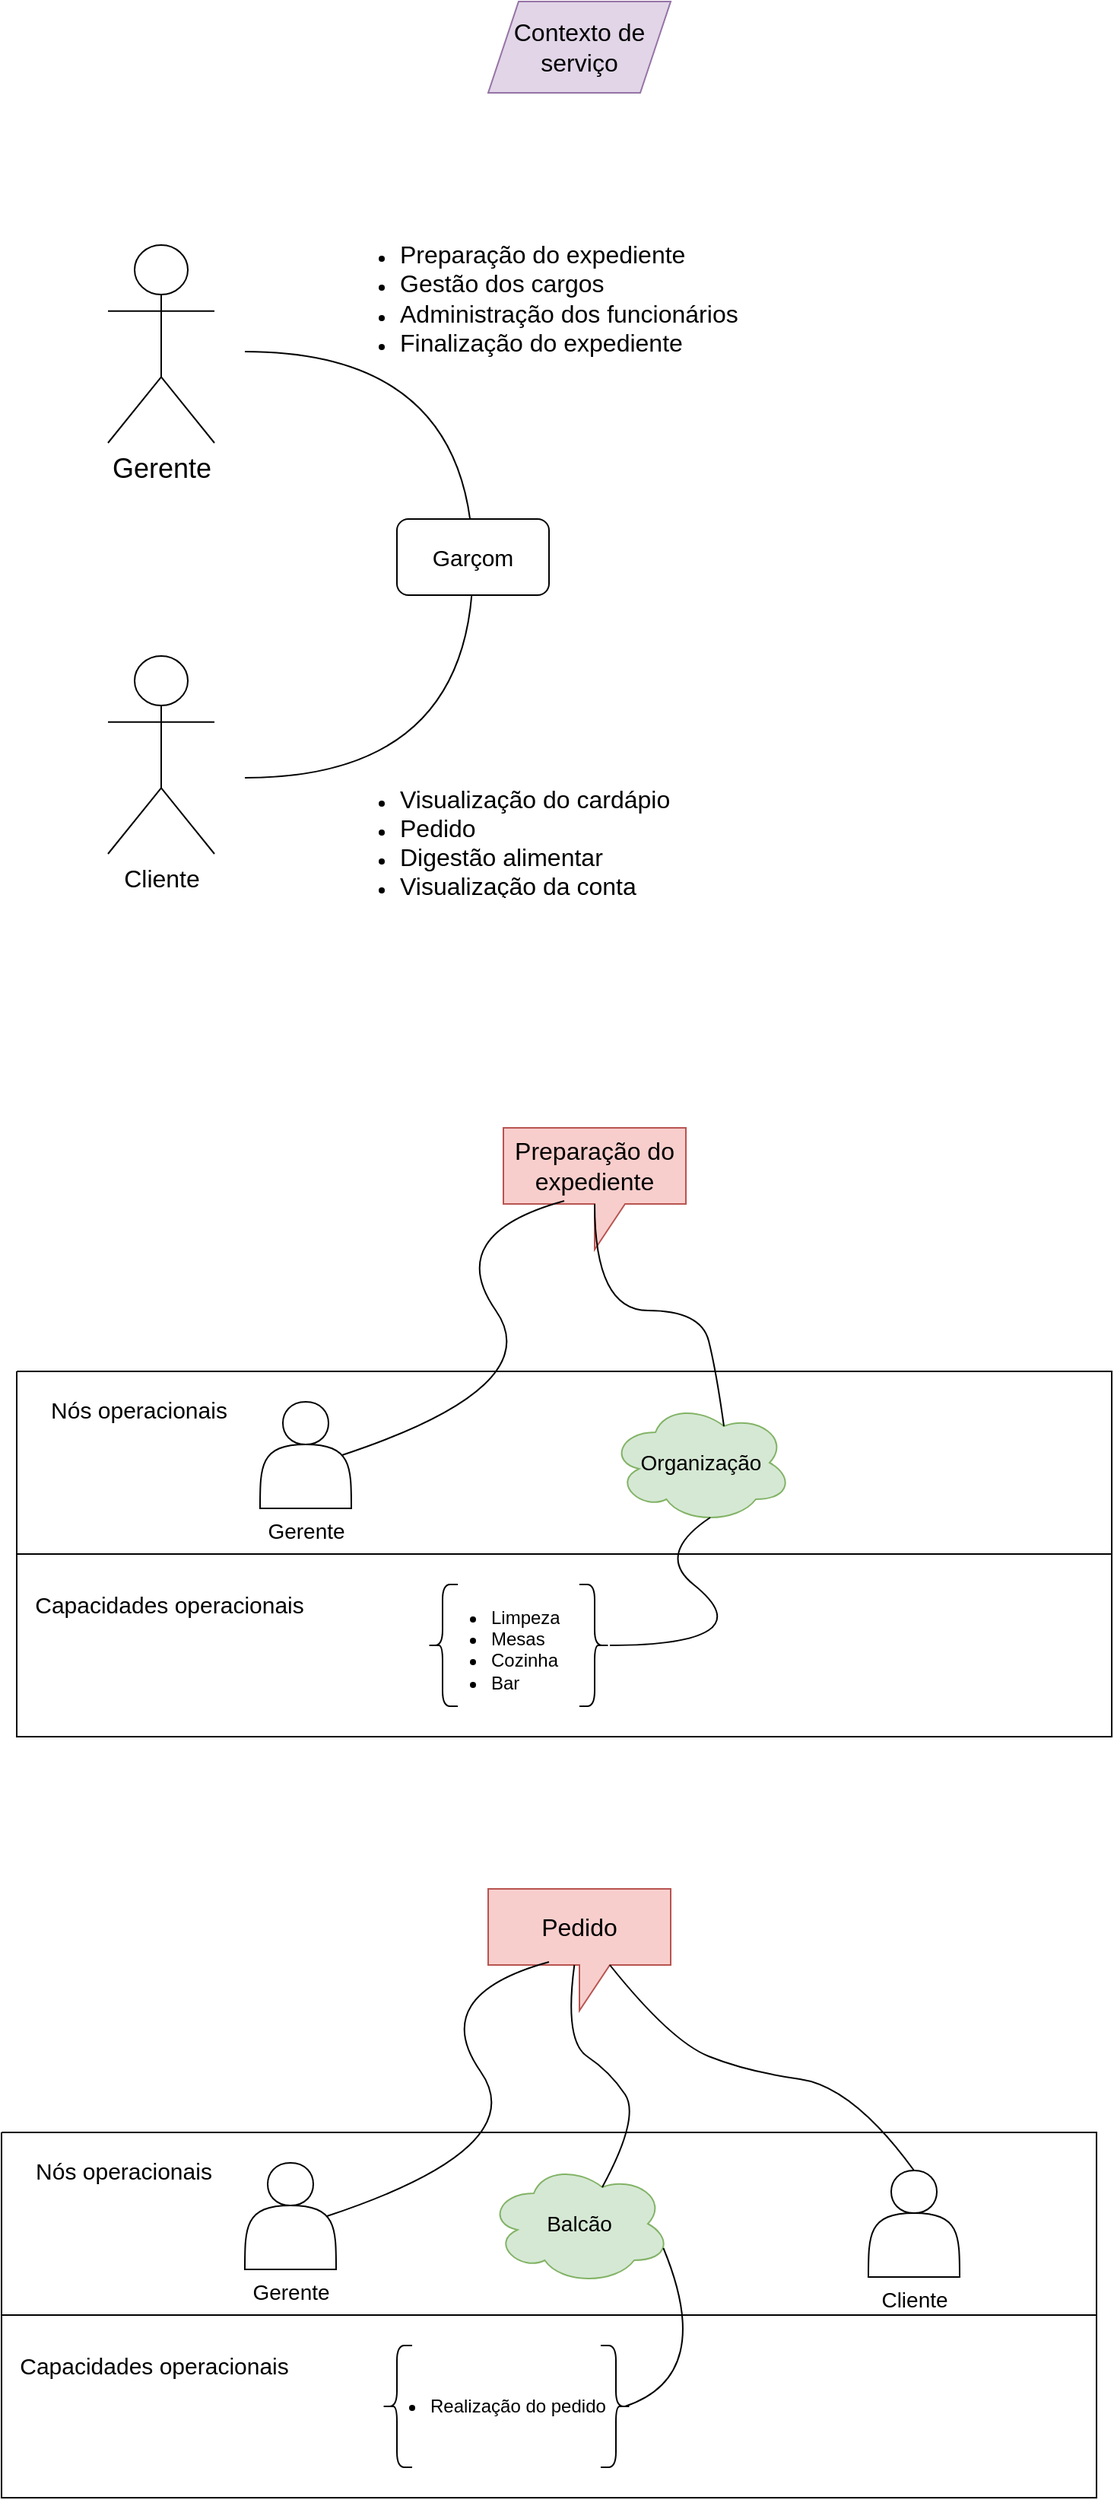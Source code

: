 <mxfile version="23.1.3" type="google">
  <diagram name="Página-1" id="LTymvKRm6ztHiEaBW-6c">
    <mxGraphModel grid="1" page="1" gridSize="10" guides="1" tooltips="1" connect="1" arrows="1" fold="1" pageScale="1" pageWidth="827" pageHeight="1169" math="0" shadow="0">
      <root>
        <mxCell id="0" />
        <mxCell id="1" parent="0" />
        <mxCell id="fGZc0s-ynGFYnu2osbu8-8" value="&lt;font style=&quot;font-size: 18px;&quot;&gt;Gerente&lt;br&gt;&lt;/font&gt;" style="shape=umlActor;verticalLabelPosition=bottom;verticalAlign=top;html=1;" vertex="1" parent="1">
          <mxGeometry x="70" y="220" width="70" height="130" as="geometry" />
        </mxCell>
        <mxCell id="fGZc0s-ynGFYnu2osbu8-10" value="&lt;font size=&quot;3&quot;&gt;Cliente&lt;br&gt;&lt;br&gt;&lt;/font&gt;" style="shape=umlActor;verticalLabelPosition=bottom;verticalAlign=top;html=1;" vertex="1" parent="1">
          <mxGeometry x="70" y="490" width="70" height="130" as="geometry" />
        </mxCell>
        <mxCell id="fGZc0s-ynGFYnu2osbu8-18" value="" style="shape=requiredInterface;html=1;verticalLabelPosition=bottom;sketch=0;" vertex="1" parent="1">
          <mxGeometry x="160" y="290" width="150" height="280" as="geometry" />
        </mxCell>
        <mxCell id="fGZc0s-ynGFYnu2osbu8-19" value="&lt;font style=&quot;font-size: 15px;&quot;&gt;Garçom&lt;/font&gt;" style="rounded=1;whiteSpace=wrap;html=1;" vertex="1" parent="1">
          <mxGeometry x="260" y="400" width="100" height="50" as="geometry" />
        </mxCell>
        <mxCell id="fGZc0s-ynGFYnu2osbu8-20" value="&lt;ul&gt;&lt;li&gt;&lt;font size=&quot;3&quot;&gt;Preparação do expediente&amp;nbsp;&lt;/font&gt;&lt;/li&gt;&lt;li&gt;&lt;font size=&quot;3&quot;&gt;Gestão dos cargos&lt;/font&gt;&lt;/li&gt;&lt;li&gt;&lt;font size=&quot;3&quot;&gt;Administração dos funcionários&lt;/font&gt;&lt;/li&gt;&lt;li&gt;&lt;font size=&quot;3&quot;&gt;Finalização do expediente&lt;/font&gt;&lt;/li&gt;&lt;/ul&gt;" style="text;strokeColor=none;fillColor=none;html=1;whiteSpace=wrap;verticalAlign=middle;overflow=hidden;" vertex="1" parent="1">
          <mxGeometry x="220" y="200" width="280" height="110" as="geometry" />
        </mxCell>
        <mxCell id="fGZc0s-ynGFYnu2osbu8-24" value="&lt;ul&gt;&lt;li&gt;&lt;font size=&quot;3&quot;&gt;Visualização do cardápio&lt;/font&gt;&lt;/li&gt;&lt;li&gt;&lt;font size=&quot;3&quot;&gt;Pedido&lt;/font&gt;&lt;/li&gt;&lt;li&gt;&lt;font size=&quot;3&quot;&gt;Digestão alimentar&lt;/font&gt;&lt;/li&gt;&lt;li&gt;&lt;font size=&quot;3&quot;&gt;Visualização da conta&lt;/font&gt;&lt;/li&gt;&lt;/ul&gt;" style="text;strokeColor=none;fillColor=none;html=1;whiteSpace=wrap;verticalAlign=middle;overflow=hidden;" vertex="1" parent="1">
          <mxGeometry x="220" y="560" width="280" height="90" as="geometry" />
        </mxCell>
        <mxCell id="fGZc0s-ynGFYnu2osbu8-27" value="&lt;font size=&quot;3&quot;&gt;Preparação do expediente&lt;/font&gt;" style="shape=callout;whiteSpace=wrap;html=1;perimeter=calloutPerimeter;fillColor=#f8cecc;strokeColor=#b85450;" vertex="1" parent="1">
          <mxGeometry x="330" y="800" width="120" height="80" as="geometry" />
        </mxCell>
        <mxCell id="fGZc0s-ynGFYnu2osbu8-28" value="&lt;font size=&quot;3&quot;&gt;Contexto de serviço&lt;/font&gt;" style="shape=parallelogram;perimeter=parallelogramPerimeter;whiteSpace=wrap;html=1;fixedSize=1;fillColor=#e1d5e7;strokeColor=#9673a6;" vertex="1" parent="1">
          <mxGeometry x="320" y="60" width="120" height="60" as="geometry" />
        </mxCell>
        <mxCell id="fGZc0s-ynGFYnu2osbu8-29" value="" style="swimlane;childLayout=stackLayout;resizeParent=1;resizeParentMax=0;horizontal=1;startSize=0;horizontalStack=0;html=1;" vertex="1" parent="1">
          <mxGeometry x="10" y="960" width="720" height="240" as="geometry">
            <mxRectangle x="50" y="890" width="50" height="40" as="alternateBounds" />
          </mxGeometry>
        </mxCell>
        <mxCell id="fGZc0s-ynGFYnu2osbu8-30" value="" style="swimlane;startSize=0;horizontal=0;html=1;" vertex="1" parent="fGZc0s-ynGFYnu2osbu8-29">
          <mxGeometry width="720" height="120" as="geometry">
            <mxRectangle y="20" width="440" height="30" as="alternateBounds" />
          </mxGeometry>
        </mxCell>
        <mxCell id="fGZc0s-ynGFYnu2osbu8-35" value="" style="shape=actor;whiteSpace=wrap;html=1;" vertex="1" parent="fGZc0s-ynGFYnu2osbu8-30">
          <mxGeometry x="160" y="20" width="60" height="70" as="geometry" />
        </mxCell>
        <mxCell id="fGZc0s-ynGFYnu2osbu8-36" value="&lt;font style=&quot;font-size: 14px;&quot;&gt;Gerente&lt;/font&gt;" style="text;html=1;align=center;verticalAlign=middle;resizable=0;points=[];autosize=1;strokeColor=none;fillColor=none;" vertex="1" parent="fGZc0s-ynGFYnu2osbu8-30">
          <mxGeometry x="155" y="90" width="70" height="30" as="geometry" />
        </mxCell>
        <mxCell id="fGZc0s-ynGFYnu2osbu8-37" value="&lt;font style=&quot;font-size: 15px;&quot;&gt;Nós operacionais&lt;/font&gt;" style="text;html=1;align=center;verticalAlign=middle;resizable=0;points=[];autosize=1;strokeColor=none;fillColor=none;" vertex="1" parent="fGZc0s-ynGFYnu2osbu8-30">
          <mxGeometry x="10" y="10" width="140" height="30" as="geometry" />
        </mxCell>
        <mxCell id="fGZc0s-ynGFYnu2osbu8-38" value="&lt;font style=&quot;font-size: 14px;&quot;&gt;Organização&lt;/font&gt;" style="ellipse;shape=cloud;whiteSpace=wrap;html=1;fillColor=#d5e8d4;strokeColor=#82b366;" vertex="1" parent="fGZc0s-ynGFYnu2osbu8-30">
          <mxGeometry x="390" y="20" width="120" height="80" as="geometry" />
        </mxCell>
        <mxCell id="fGZc0s-ynGFYnu2osbu8-31" value="" style="swimlane;startSize=0;horizontal=0;html=1;" vertex="1" parent="fGZc0s-ynGFYnu2osbu8-29">
          <mxGeometry y="120" width="720" height="120" as="geometry" />
        </mxCell>
        <mxCell id="fGZc0s-ynGFYnu2osbu8-39" value="" style="shape=curlyBracket;whiteSpace=wrap;html=1;rounded=1;flipH=1;labelPosition=right;verticalLabelPosition=middle;align=left;verticalAlign=middle;" vertex="1" parent="fGZc0s-ynGFYnu2osbu8-31">
          <mxGeometry x="370" y="20" width="20" height="80" as="geometry" />
        </mxCell>
        <mxCell id="fGZc0s-ynGFYnu2osbu8-40" value="" style="shape=curlyBracket;whiteSpace=wrap;html=1;rounded=1;labelPosition=left;verticalLabelPosition=middle;align=right;verticalAlign=middle;" vertex="1" parent="fGZc0s-ynGFYnu2osbu8-31">
          <mxGeometry x="270" y="20" width="20" height="80" as="geometry" />
        </mxCell>
        <mxCell id="fGZc0s-ynGFYnu2osbu8-41" value="&lt;ul&gt;&lt;li&gt;Limpeza&lt;/li&gt;&lt;li&gt;Mesas&lt;/li&gt;&lt;li&gt;Cozinha&lt;/li&gt;&lt;li&gt;Bar&lt;/li&gt;&lt;/ul&gt;" style="text;strokeColor=none;fillColor=none;html=1;whiteSpace=wrap;verticalAlign=middle;overflow=hidden;" vertex="1" parent="fGZc0s-ynGFYnu2osbu8-31">
          <mxGeometry x="270" y="20" width="100" height="80" as="geometry" />
        </mxCell>
        <mxCell id="fGZc0s-ynGFYnu2osbu8-46" value="" style="curved=1;endArrow=none;html=1;rounded=0;endFill=0;entryX=0.55;entryY=0.95;entryDx=0;entryDy=0;entryPerimeter=0;" edge="1" parent="fGZc0s-ynGFYnu2osbu8-31" target="fGZc0s-ynGFYnu2osbu8-38">
          <mxGeometry width="50" height="50" relative="1" as="geometry">
            <mxPoint x="390" y="60" as="sourcePoint" />
            <mxPoint x="440" y="10" as="targetPoint" />
            <Array as="points">
              <mxPoint x="440" y="60" />
              <mxPoint x="470" y="40" />
              <mxPoint x="420" />
            </Array>
          </mxGeometry>
        </mxCell>
        <mxCell id="fGZc0s-ynGFYnu2osbu8-43" value="" style="curved=1;endArrow=none;html=1;rounded=0;exitX=0.9;exitY=0.5;exitDx=0;exitDy=0;exitPerimeter=0;endFill=0;" edge="1" parent="1" source="fGZc0s-ynGFYnu2osbu8-35">
          <mxGeometry width="50" height="50" relative="1" as="geometry">
            <mxPoint x="290" y="920" as="sourcePoint" />
            <mxPoint x="370" y="848" as="targetPoint" />
            <Array as="points">
              <mxPoint x="360" y="970" />
              <mxPoint x="290" y="870" />
            </Array>
          </mxGeometry>
        </mxCell>
        <mxCell id="fGZc0s-ynGFYnu2osbu8-44" value="" style="curved=1;endArrow=none;html=1;rounded=0;endFill=0;exitX=0.625;exitY=0.2;exitDx=0;exitDy=0;exitPerimeter=0;" edge="1" parent="1" source="fGZc0s-ynGFYnu2osbu8-38" target="fGZc0s-ynGFYnu2osbu8-27">
          <mxGeometry width="50" height="50" relative="1" as="geometry">
            <mxPoint x="463" y="989" as="sourcePoint" />
            <mxPoint x="500" y="870" as="targetPoint" />
            <Array as="points">
              <mxPoint x="470" y="960" />
              <mxPoint x="460" y="920" />
              <mxPoint x="390" y="920" />
            </Array>
          </mxGeometry>
        </mxCell>
        <mxCell id="fGZc0s-ynGFYnu2osbu8-48" value="&lt;font style=&quot;font-size: 15px;&quot;&gt;Capacidades operacionais&lt;br&gt;&lt;/font&gt;" style="text;html=1;align=center;verticalAlign=middle;resizable=0;points=[];autosize=1;strokeColor=none;fillColor=none;" vertex="1" parent="1">
          <mxGeometry x="10" y="1098" width="200" height="30" as="geometry" />
        </mxCell>
        <mxCell id="fGZc0s-ynGFYnu2osbu8-49" value="&lt;font size=&quot;3&quot;&gt;Pedido&lt;/font&gt;" style="shape=callout;whiteSpace=wrap;html=1;perimeter=calloutPerimeter;fillColor=#f8cecc;strokeColor=#b85450;" vertex="1" parent="1">
          <mxGeometry x="320" y="1300" width="120" height="80" as="geometry" />
        </mxCell>
        <mxCell id="fGZc0s-ynGFYnu2osbu8-50" value="" style="swimlane;childLayout=stackLayout;resizeParent=1;resizeParentMax=0;horizontal=1;startSize=0;horizontalStack=0;html=1;" vertex="1" parent="1">
          <mxGeometry y="1460" width="720" height="240" as="geometry">
            <mxRectangle x="50" y="890" width="50" height="40" as="alternateBounds" />
          </mxGeometry>
        </mxCell>
        <mxCell id="fGZc0s-ynGFYnu2osbu8-51" value="" style="swimlane;startSize=0;horizontal=0;html=1;" vertex="1" parent="fGZc0s-ynGFYnu2osbu8-50">
          <mxGeometry width="720" height="120" as="geometry">
            <mxRectangle y="20" width="440" height="30" as="alternateBounds" />
          </mxGeometry>
        </mxCell>
        <mxCell id="fGZc0s-ynGFYnu2osbu8-52" value="" style="shape=actor;whiteSpace=wrap;html=1;" vertex="1" parent="fGZc0s-ynGFYnu2osbu8-51">
          <mxGeometry x="160" y="20" width="60" height="70" as="geometry" />
        </mxCell>
        <mxCell id="fGZc0s-ynGFYnu2osbu8-53" value="&lt;font style=&quot;font-size: 14px;&quot;&gt;Gerente&lt;/font&gt;" style="text;html=1;align=center;verticalAlign=middle;resizable=0;points=[];autosize=1;strokeColor=none;fillColor=none;" vertex="1" parent="fGZc0s-ynGFYnu2osbu8-51">
          <mxGeometry x="155" y="90" width="70" height="30" as="geometry" />
        </mxCell>
        <mxCell id="fGZc0s-ynGFYnu2osbu8-54" value="&lt;font style=&quot;font-size: 15px;&quot;&gt;Nós operacionais&lt;/font&gt;" style="text;html=1;align=center;verticalAlign=middle;resizable=0;points=[];autosize=1;strokeColor=none;fillColor=none;" vertex="1" parent="fGZc0s-ynGFYnu2osbu8-51">
          <mxGeometry x="10" y="10" width="140" height="30" as="geometry" />
        </mxCell>
        <mxCell id="fGZc0s-ynGFYnu2osbu8-55" value="&lt;font style=&quot;font-size: 14px;&quot;&gt;Balcão&lt;/font&gt;" style="ellipse;shape=cloud;whiteSpace=wrap;html=1;fillColor=#d5e8d4;strokeColor=#82b366;" vertex="1" parent="fGZc0s-ynGFYnu2osbu8-51">
          <mxGeometry x="320" y="20" width="120" height="80" as="geometry" />
        </mxCell>
        <mxCell id="fGZc0s-ynGFYnu2osbu8-79" value="" style="shape=actor;whiteSpace=wrap;html=1;" vertex="1" parent="fGZc0s-ynGFYnu2osbu8-51">
          <mxGeometry x="570" y="25" width="60" height="70" as="geometry" />
        </mxCell>
        <mxCell id="fGZc0s-ynGFYnu2osbu8-80" value="&lt;span style=&quot;font-size: 14px;&quot;&gt;Cliente&lt;/span&gt;" style="text;html=1;align=center;verticalAlign=middle;resizable=0;points=[];autosize=1;strokeColor=none;fillColor=none;" vertex="1" parent="fGZc0s-ynGFYnu2osbu8-51">
          <mxGeometry x="565" y="95" width="70" height="30" as="geometry" />
        </mxCell>
        <mxCell id="fGZc0s-ynGFYnu2osbu8-56" value="" style="swimlane;startSize=0;horizontal=0;html=1;" vertex="1" parent="fGZc0s-ynGFYnu2osbu8-50">
          <mxGeometry y="120" width="720" height="120" as="geometry" />
        </mxCell>
        <mxCell id="fGZc0s-ynGFYnu2osbu8-57" value="" style="shape=curlyBracket;whiteSpace=wrap;html=1;rounded=1;flipH=1;labelPosition=right;verticalLabelPosition=middle;align=left;verticalAlign=middle;" vertex="1" parent="fGZc0s-ynGFYnu2osbu8-56">
          <mxGeometry x="394" y="20" width="20" height="80" as="geometry" />
        </mxCell>
        <mxCell id="fGZc0s-ynGFYnu2osbu8-58" value="" style="shape=curlyBracket;whiteSpace=wrap;html=1;rounded=1;labelPosition=left;verticalLabelPosition=middle;align=right;verticalAlign=middle;" vertex="1" parent="fGZc0s-ynGFYnu2osbu8-56">
          <mxGeometry x="250" y="20" width="20" height="80" as="geometry" />
        </mxCell>
        <mxCell id="fGZc0s-ynGFYnu2osbu8-59" value="&lt;ul&gt;&lt;li&gt;Realização do pedido&lt;/li&gt;&lt;/ul&gt;" style="text;strokeColor=none;fillColor=none;html=1;whiteSpace=wrap;verticalAlign=middle;overflow=hidden;" vertex="1" parent="fGZc0s-ynGFYnu2osbu8-56">
          <mxGeometry x="240" y="35" width="180" height="50" as="geometry" />
        </mxCell>
        <mxCell id="fGZc0s-ynGFYnu2osbu8-60" value="" style="curved=1;endArrow=none;html=1;rounded=0;endFill=0;entryX=0.96;entryY=0.7;entryDx=0;entryDy=0;entryPerimeter=0;" edge="1" parent="fGZc0s-ynGFYnu2osbu8-50" target="fGZc0s-ynGFYnu2osbu8-55">
          <mxGeometry width="50" height="50" relative="1" as="geometry">
            <mxPoint x="410" y="180" as="sourcePoint" />
            <mxPoint x="440" y="130" as="targetPoint" />
            <Array as="points">
              <mxPoint x="470" y="160" />
            </Array>
          </mxGeometry>
        </mxCell>
        <mxCell id="fGZc0s-ynGFYnu2osbu8-61" value="" style="curved=1;endArrow=none;html=1;rounded=0;exitX=0.9;exitY=0.5;exitDx=0;exitDy=0;exitPerimeter=0;endFill=0;" edge="1" parent="1" source="fGZc0s-ynGFYnu2osbu8-52">
          <mxGeometry width="50" height="50" relative="1" as="geometry">
            <mxPoint x="280" y="1420" as="sourcePoint" />
            <mxPoint x="360" y="1348" as="targetPoint" />
            <Array as="points">
              <mxPoint x="350" y="1470" />
              <mxPoint x="280" y="1370" />
            </Array>
          </mxGeometry>
        </mxCell>
        <mxCell id="fGZc0s-ynGFYnu2osbu8-62" value="" style="curved=1;endArrow=none;html=1;rounded=0;endFill=0;exitX=0.625;exitY=0.2;exitDx=0;exitDy=0;exitPerimeter=0;" edge="1" parent="1" source="fGZc0s-ynGFYnu2osbu8-55" target="fGZc0s-ynGFYnu2osbu8-49">
          <mxGeometry width="50" height="50" relative="1" as="geometry">
            <mxPoint x="453" y="1489" as="sourcePoint" />
            <mxPoint x="490" y="1370" as="targetPoint" />
            <Array as="points">
              <mxPoint x="420" y="1450" />
              <mxPoint x="400" y="1420" />
              <mxPoint x="370" y="1400" />
            </Array>
          </mxGeometry>
        </mxCell>
        <mxCell id="fGZc0s-ynGFYnu2osbu8-63" value="&lt;font style=&quot;font-size: 15px;&quot;&gt;Capacidades operacionais&lt;br&gt;&lt;/font&gt;" style="text;html=1;align=center;verticalAlign=middle;resizable=0;points=[];autosize=1;strokeColor=none;fillColor=none;" vertex="1" parent="1">
          <mxGeometry y="1598" width="200" height="30" as="geometry" />
        </mxCell>
        <mxCell id="fGZc0s-ynGFYnu2osbu8-81" value="" style="curved=1;endArrow=none;html=1;rounded=0;endFill=0;exitX=0.5;exitY=0;exitDx=0;exitDy=0;" edge="1" parent="1" source="fGZc0s-ynGFYnu2osbu8-79" target="fGZc0s-ynGFYnu2osbu8-49">
          <mxGeometry width="50" height="50" relative="1" as="geometry">
            <mxPoint x="480" y="1430" as="sourcePoint" />
            <mxPoint x="530" y="1380" as="targetPoint" />
            <Array as="points">
              <mxPoint x="560" y="1430" />
              <mxPoint x="490" y="1420" />
              <mxPoint x="440" y="1400" />
            </Array>
          </mxGeometry>
        </mxCell>
      </root>
    </mxGraphModel>
  </diagram>
</mxfile>
